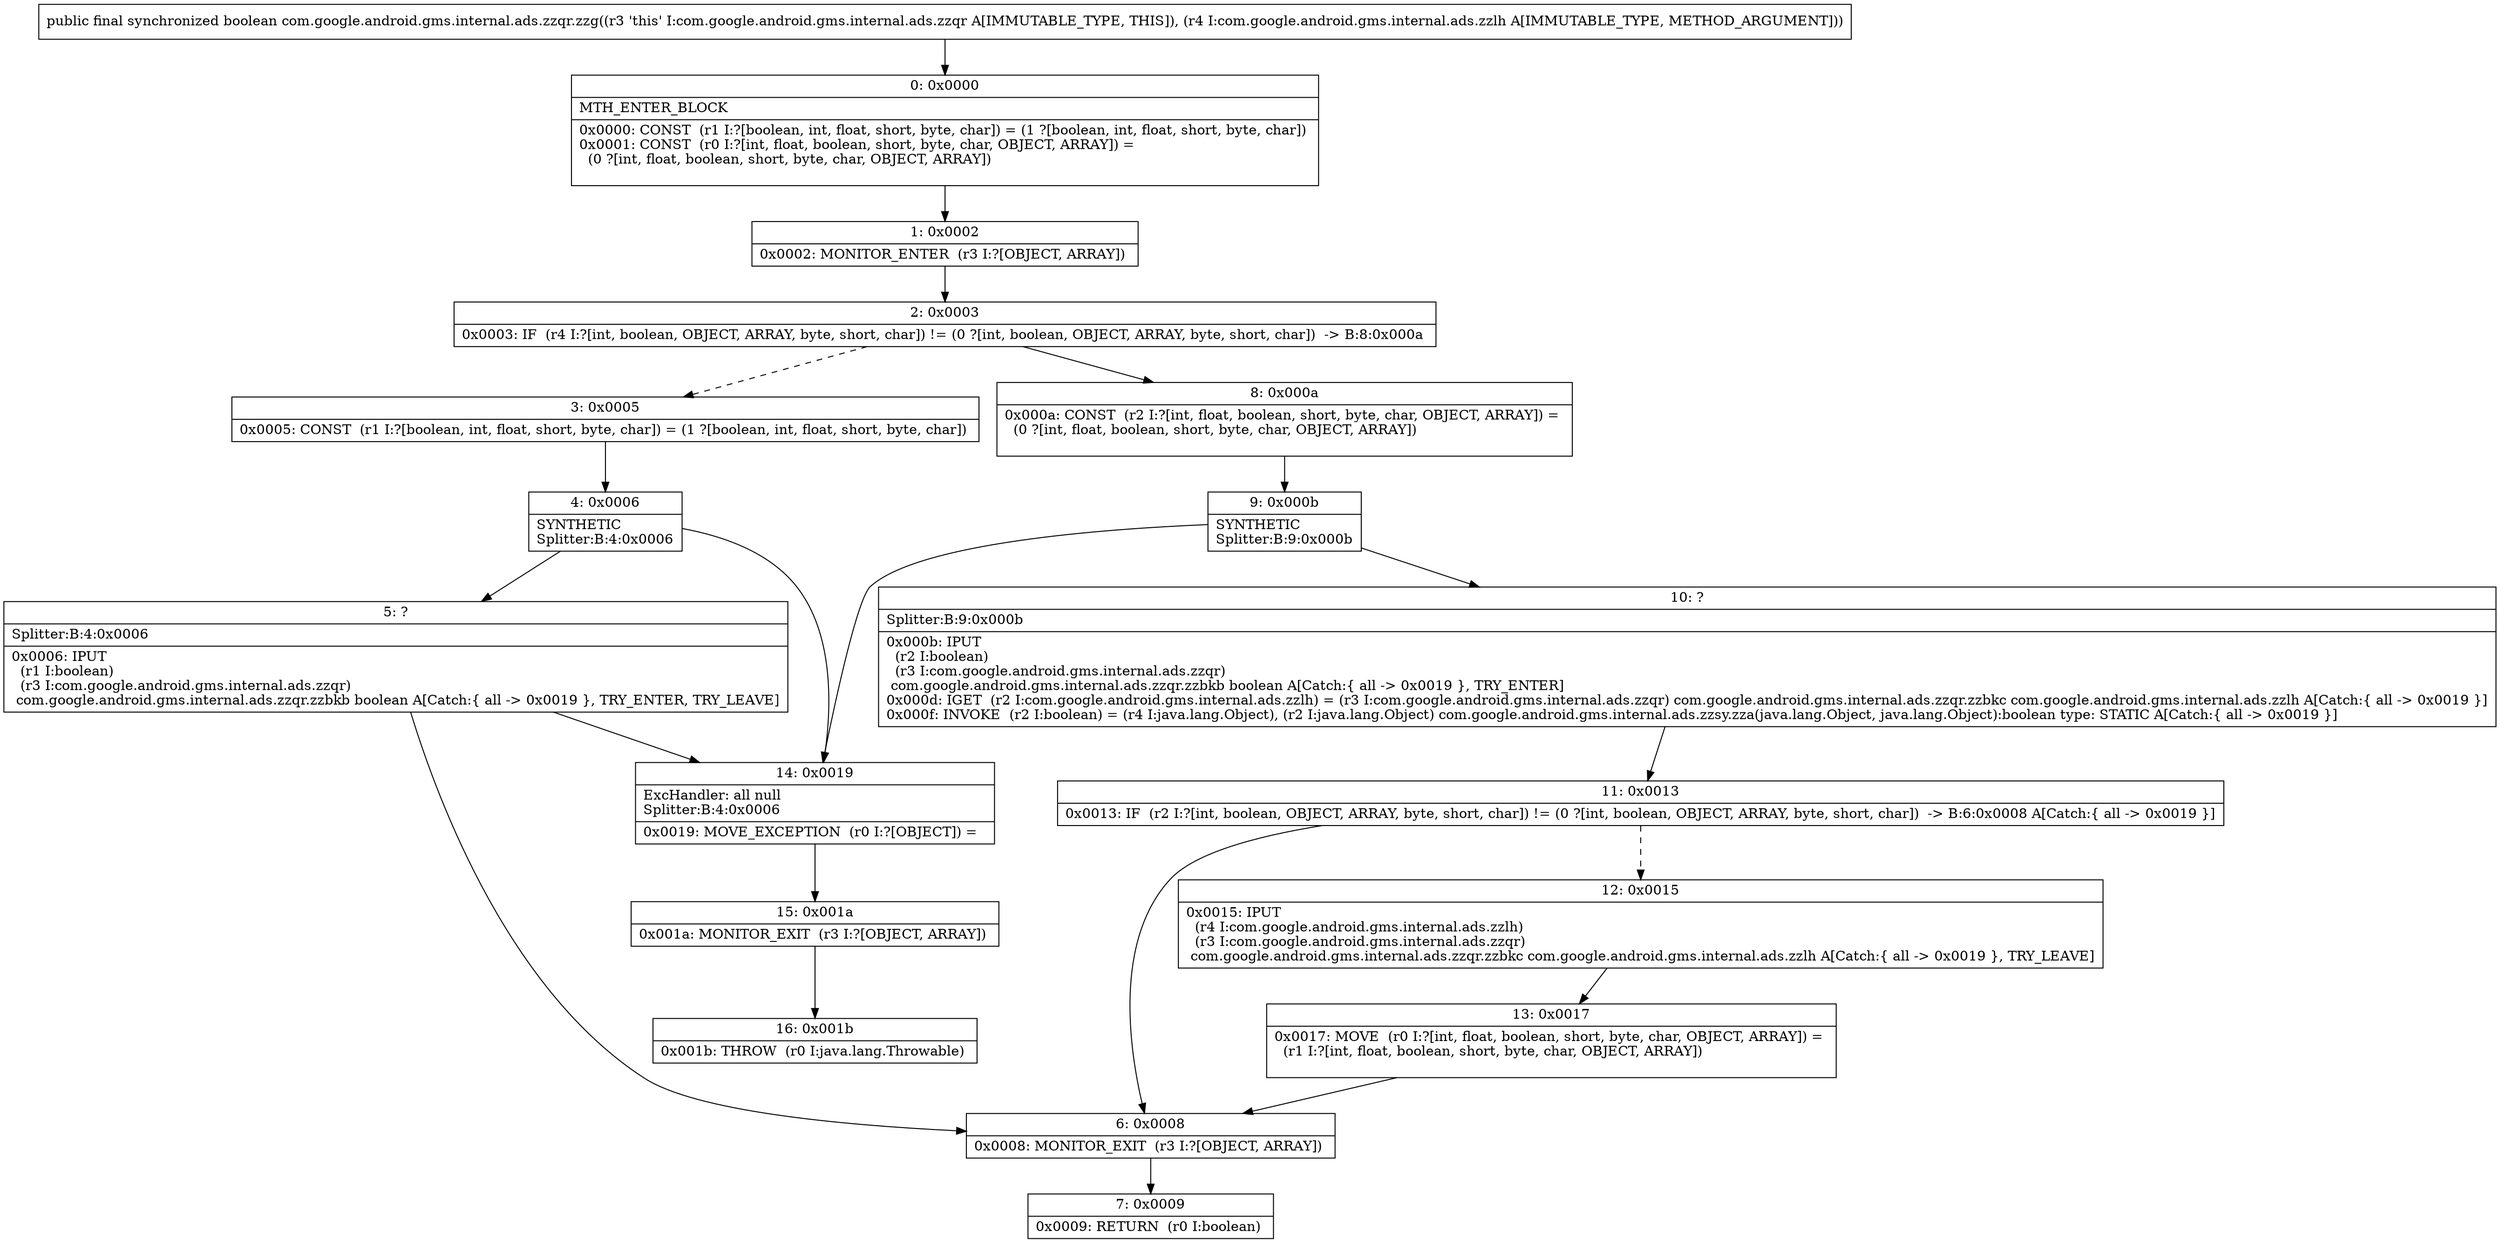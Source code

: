 digraph "CFG forcom.google.android.gms.internal.ads.zzqr.zzg(Lcom\/google\/android\/gms\/internal\/ads\/zzlh;)Z" {
Node_0 [shape=record,label="{0\:\ 0x0000|MTH_ENTER_BLOCK\l|0x0000: CONST  (r1 I:?[boolean, int, float, short, byte, char]) = (1 ?[boolean, int, float, short, byte, char]) \l0x0001: CONST  (r0 I:?[int, float, boolean, short, byte, char, OBJECT, ARRAY]) = \l  (0 ?[int, float, boolean, short, byte, char, OBJECT, ARRAY])\l \l}"];
Node_1 [shape=record,label="{1\:\ 0x0002|0x0002: MONITOR_ENTER  (r3 I:?[OBJECT, ARRAY]) \l}"];
Node_2 [shape=record,label="{2\:\ 0x0003|0x0003: IF  (r4 I:?[int, boolean, OBJECT, ARRAY, byte, short, char]) != (0 ?[int, boolean, OBJECT, ARRAY, byte, short, char])  \-\> B:8:0x000a \l}"];
Node_3 [shape=record,label="{3\:\ 0x0005|0x0005: CONST  (r1 I:?[boolean, int, float, short, byte, char]) = (1 ?[boolean, int, float, short, byte, char]) \l}"];
Node_4 [shape=record,label="{4\:\ 0x0006|SYNTHETIC\lSplitter:B:4:0x0006\l}"];
Node_5 [shape=record,label="{5\:\ ?|Splitter:B:4:0x0006\l|0x0006: IPUT  \l  (r1 I:boolean)\l  (r3 I:com.google.android.gms.internal.ads.zzqr)\l com.google.android.gms.internal.ads.zzqr.zzbkb boolean A[Catch:\{ all \-\> 0x0019 \}, TRY_ENTER, TRY_LEAVE]\l}"];
Node_6 [shape=record,label="{6\:\ 0x0008|0x0008: MONITOR_EXIT  (r3 I:?[OBJECT, ARRAY]) \l}"];
Node_7 [shape=record,label="{7\:\ 0x0009|0x0009: RETURN  (r0 I:boolean) \l}"];
Node_8 [shape=record,label="{8\:\ 0x000a|0x000a: CONST  (r2 I:?[int, float, boolean, short, byte, char, OBJECT, ARRAY]) = \l  (0 ?[int, float, boolean, short, byte, char, OBJECT, ARRAY])\l \l}"];
Node_9 [shape=record,label="{9\:\ 0x000b|SYNTHETIC\lSplitter:B:9:0x000b\l}"];
Node_10 [shape=record,label="{10\:\ ?|Splitter:B:9:0x000b\l|0x000b: IPUT  \l  (r2 I:boolean)\l  (r3 I:com.google.android.gms.internal.ads.zzqr)\l com.google.android.gms.internal.ads.zzqr.zzbkb boolean A[Catch:\{ all \-\> 0x0019 \}, TRY_ENTER]\l0x000d: IGET  (r2 I:com.google.android.gms.internal.ads.zzlh) = (r3 I:com.google.android.gms.internal.ads.zzqr) com.google.android.gms.internal.ads.zzqr.zzbkc com.google.android.gms.internal.ads.zzlh A[Catch:\{ all \-\> 0x0019 \}]\l0x000f: INVOKE  (r2 I:boolean) = (r4 I:java.lang.Object), (r2 I:java.lang.Object) com.google.android.gms.internal.ads.zzsy.zza(java.lang.Object, java.lang.Object):boolean type: STATIC A[Catch:\{ all \-\> 0x0019 \}]\l}"];
Node_11 [shape=record,label="{11\:\ 0x0013|0x0013: IF  (r2 I:?[int, boolean, OBJECT, ARRAY, byte, short, char]) != (0 ?[int, boolean, OBJECT, ARRAY, byte, short, char])  \-\> B:6:0x0008 A[Catch:\{ all \-\> 0x0019 \}]\l}"];
Node_12 [shape=record,label="{12\:\ 0x0015|0x0015: IPUT  \l  (r4 I:com.google.android.gms.internal.ads.zzlh)\l  (r3 I:com.google.android.gms.internal.ads.zzqr)\l com.google.android.gms.internal.ads.zzqr.zzbkc com.google.android.gms.internal.ads.zzlh A[Catch:\{ all \-\> 0x0019 \}, TRY_LEAVE]\l}"];
Node_13 [shape=record,label="{13\:\ 0x0017|0x0017: MOVE  (r0 I:?[int, float, boolean, short, byte, char, OBJECT, ARRAY]) = \l  (r1 I:?[int, float, boolean, short, byte, char, OBJECT, ARRAY])\l \l}"];
Node_14 [shape=record,label="{14\:\ 0x0019|ExcHandler: all null\lSplitter:B:4:0x0006\l|0x0019: MOVE_EXCEPTION  (r0 I:?[OBJECT]) =  \l}"];
Node_15 [shape=record,label="{15\:\ 0x001a|0x001a: MONITOR_EXIT  (r3 I:?[OBJECT, ARRAY]) \l}"];
Node_16 [shape=record,label="{16\:\ 0x001b|0x001b: THROW  (r0 I:java.lang.Throwable) \l}"];
MethodNode[shape=record,label="{public final synchronized boolean com.google.android.gms.internal.ads.zzqr.zzg((r3 'this' I:com.google.android.gms.internal.ads.zzqr A[IMMUTABLE_TYPE, THIS]), (r4 I:com.google.android.gms.internal.ads.zzlh A[IMMUTABLE_TYPE, METHOD_ARGUMENT])) }"];
MethodNode -> Node_0;
Node_0 -> Node_1;
Node_1 -> Node_2;
Node_2 -> Node_3[style=dashed];
Node_2 -> Node_8;
Node_3 -> Node_4;
Node_4 -> Node_5;
Node_4 -> Node_14;
Node_5 -> Node_6;
Node_5 -> Node_14;
Node_6 -> Node_7;
Node_8 -> Node_9;
Node_9 -> Node_10;
Node_9 -> Node_14;
Node_10 -> Node_11;
Node_11 -> Node_6;
Node_11 -> Node_12[style=dashed];
Node_12 -> Node_13;
Node_13 -> Node_6;
Node_14 -> Node_15;
Node_15 -> Node_16;
}

